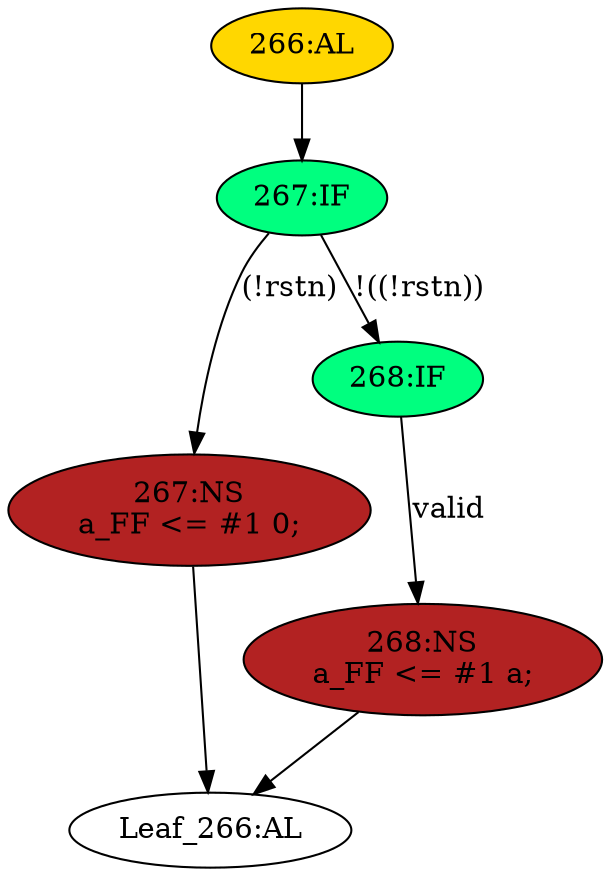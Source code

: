 strict digraph "" {
	node [label="\N"];
	"Leaf_266:AL"	 [def_var="['a_FF']",
		label="Leaf_266:AL"];
	"267:NS"	 [ast="<pyverilog.vparser.ast.NonblockingSubstitution object at 0x7f9d7db6b310>",
		fillcolor=firebrick,
		label="267:NS
a_FF <= #1 0;",
		statements="[<pyverilog.vparser.ast.NonblockingSubstitution object at 0x7f9d7db6b310>]",
		style=filled,
		typ=NonblockingSubstitution];
	"267:NS" -> "Leaf_266:AL"	 [cond="[]",
		lineno=None];
	"268:IF"	 [ast="<pyverilog.vparser.ast.IfStatement object at 0x7f9d7db6b950>",
		fillcolor=springgreen,
		label="268:IF",
		statements="[]",
		style=filled,
		typ=IfStatement];
	"268:NS"	 [ast="<pyverilog.vparser.ast.NonblockingSubstitution object at 0x7f9d7db6b610>",
		fillcolor=firebrick,
		label="268:NS
a_FF <= #1 a;",
		statements="[<pyverilog.vparser.ast.NonblockingSubstitution object at 0x7f9d7db6b610>]",
		style=filled,
		typ=NonblockingSubstitution];
	"268:IF" -> "268:NS"	 [cond="['valid']",
		label=valid,
		lineno=268];
	"266:AL"	 [ast="<pyverilog.vparser.ast.Always object at 0x7f9d7db6b7d0>",
		clk_sens=False,
		fillcolor=gold,
		label="266:AL",
		sens="['clk']",
		statements="[]",
		style=filled,
		typ=Always,
		use_var="['a', 'valid', 'rstn']"];
	"267:IF"	 [ast="<pyverilog.vparser.ast.IfStatement object at 0x7f9d7db6b8d0>",
		fillcolor=springgreen,
		label="267:IF",
		statements="[]",
		style=filled,
		typ=IfStatement];
	"266:AL" -> "267:IF"	 [cond="[]",
		lineno=None];
	"267:IF" -> "267:NS"	 [cond="['rstn']",
		label="(!rstn)",
		lineno=267];
	"267:IF" -> "268:IF"	 [cond="['rstn']",
		label="!((!rstn))",
		lineno=267];
	"268:NS" -> "Leaf_266:AL"	 [cond="[]",
		lineno=None];
}
